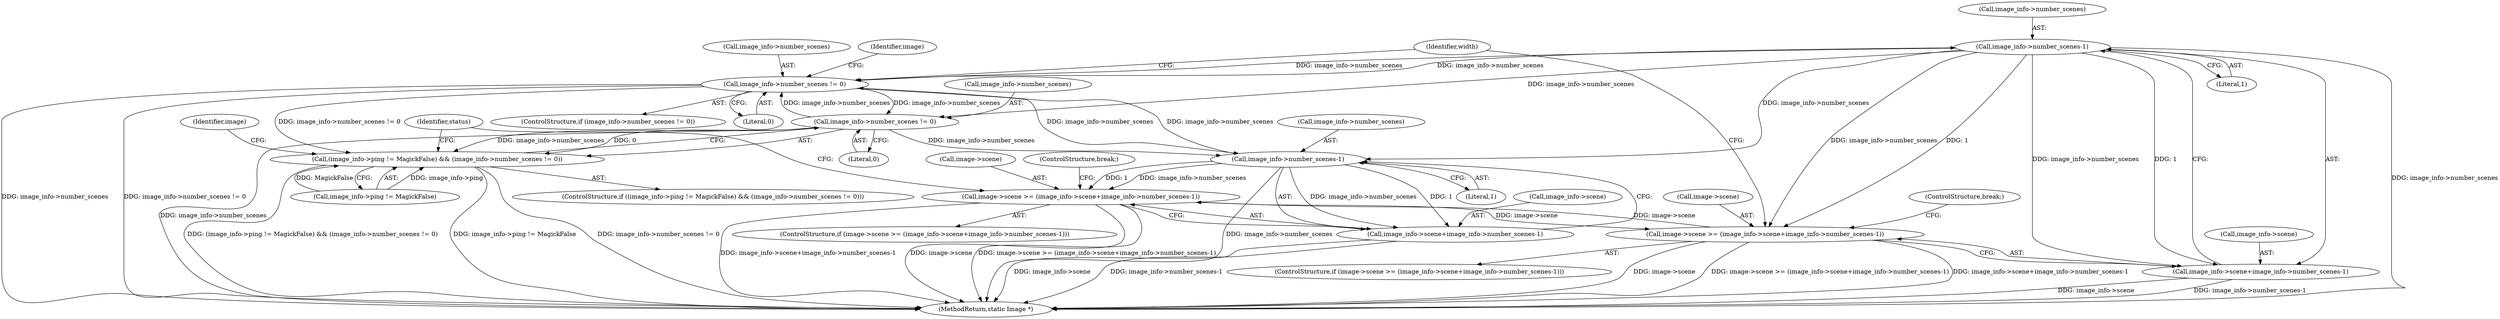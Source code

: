 digraph "0_ImageMagick_f6e9d0d9955e85bdd7540b251cd50d598dacc5e6@pointer" {
"1000486" [label="(Call,image_info->number_scenes-1)"];
"1000472" [label="(Call,image_info->number_scenes != 0)"];
"1000234" [label="(Call,image_info->number_scenes != 0)"];
"1000486" [label="(Call,image_info->number_scenes-1)"];
"1000248" [label="(Call,image_info->number_scenes-1)"];
"1000228" [label="(Call,(image_info->ping != MagickFalse) && (image_info->number_scenes != 0))"];
"1000240" [label="(Call,image->scene >= (image_info->scene+image_info->number_scenes-1))"];
"1000478" [label="(Call,image->scene >= (image_info->scene+image_info->number_scenes-1))"];
"1000244" [label="(Call,image_info->scene+image_info->number_scenes-1)"];
"1000482" [label="(Call,image_info->scene+image_info->number_scenes-1)"];
"1000227" [label="(ControlStructure,if ((image_info->ping != MagickFalse) && (image_info->number_scenes != 0)))"];
"1000255" [label="(Identifier,status)"];
"1000560" [label="(MethodReturn,static Image *)"];
"1000234" [label="(Call,image_info->number_scenes != 0)"];
"1000483" [label="(Call,image_info->scene)"];
"1000477" [label="(ControlStructure,if (image->scene >= (image_info->scene+image_info->number_scenes-1)))"];
"1000471" [label="(ControlStructure,if (image_info->number_scenes != 0))"];
"1000491" [label="(ControlStructure,break;)"];
"1000238" [label="(Literal,0)"];
"1000472" [label="(Call,image_info->number_scenes != 0)"];
"1000240" [label="(Call,image->scene >= (image_info->scene+image_info->number_scenes-1))"];
"1000478" [label="(Call,image->scene >= (image_info->scene+image_info->number_scenes-1))"];
"1000235" [label="(Call,image_info->number_scenes)"];
"1000493" [label="(Identifier,width)"];
"1000241" [label="(Call,image->scene)"];
"1000476" [label="(Literal,0)"];
"1000482" [label="(Call,image_info->scene+image_info->number_scenes-1)"];
"1000242" [label="(Identifier,image)"];
"1000253" [label="(ControlStructure,break;)"];
"1000239" [label="(ControlStructure,if (image->scene >= (image_info->scene+image_info->number_scenes-1)))"];
"1000252" [label="(Literal,1)"];
"1000486" [label="(Call,image_info->number_scenes-1)"];
"1000245" [label="(Call,image_info->scene)"];
"1000229" [label="(Call,image_info->ping != MagickFalse)"];
"1000244" [label="(Call,image_info->scene+image_info->number_scenes-1)"];
"1000490" [label="(Literal,1)"];
"1000487" [label="(Call,image_info->number_scenes)"];
"1000248" [label="(Call,image_info->number_scenes-1)"];
"1000473" [label="(Call,image_info->number_scenes)"];
"1000479" [label="(Call,image->scene)"];
"1000249" [label="(Call,image_info->number_scenes)"];
"1000480" [label="(Identifier,image)"];
"1000228" [label="(Call,(image_info->ping != MagickFalse) && (image_info->number_scenes != 0))"];
"1000486" -> "1000482"  [label="AST: "];
"1000486" -> "1000490"  [label="CFG: "];
"1000487" -> "1000486"  [label="AST: "];
"1000490" -> "1000486"  [label="AST: "];
"1000482" -> "1000486"  [label="CFG: "];
"1000486" -> "1000560"  [label="DDG: image_info->number_scenes"];
"1000486" -> "1000234"  [label="DDG: image_info->number_scenes"];
"1000486" -> "1000248"  [label="DDG: image_info->number_scenes"];
"1000486" -> "1000472"  [label="DDG: image_info->number_scenes"];
"1000486" -> "1000478"  [label="DDG: image_info->number_scenes"];
"1000486" -> "1000478"  [label="DDG: 1"];
"1000486" -> "1000482"  [label="DDG: image_info->number_scenes"];
"1000486" -> "1000482"  [label="DDG: 1"];
"1000472" -> "1000486"  [label="DDG: image_info->number_scenes"];
"1000472" -> "1000471"  [label="AST: "];
"1000472" -> "1000476"  [label="CFG: "];
"1000473" -> "1000472"  [label="AST: "];
"1000476" -> "1000472"  [label="AST: "];
"1000480" -> "1000472"  [label="CFG: "];
"1000493" -> "1000472"  [label="CFG: "];
"1000472" -> "1000560"  [label="DDG: image_info->number_scenes != 0"];
"1000472" -> "1000560"  [label="DDG: image_info->number_scenes"];
"1000472" -> "1000228"  [label="DDG: image_info->number_scenes != 0"];
"1000472" -> "1000234"  [label="DDG: image_info->number_scenes"];
"1000472" -> "1000248"  [label="DDG: image_info->number_scenes"];
"1000234" -> "1000472"  [label="DDG: image_info->number_scenes"];
"1000248" -> "1000472"  [label="DDG: image_info->number_scenes"];
"1000234" -> "1000228"  [label="AST: "];
"1000234" -> "1000238"  [label="CFG: "];
"1000235" -> "1000234"  [label="AST: "];
"1000238" -> "1000234"  [label="AST: "];
"1000228" -> "1000234"  [label="CFG: "];
"1000234" -> "1000560"  [label="DDG: image_info->number_scenes"];
"1000234" -> "1000228"  [label="DDG: image_info->number_scenes"];
"1000234" -> "1000228"  [label="DDG: 0"];
"1000234" -> "1000248"  [label="DDG: image_info->number_scenes"];
"1000248" -> "1000244"  [label="AST: "];
"1000248" -> "1000252"  [label="CFG: "];
"1000249" -> "1000248"  [label="AST: "];
"1000252" -> "1000248"  [label="AST: "];
"1000244" -> "1000248"  [label="CFG: "];
"1000248" -> "1000560"  [label="DDG: image_info->number_scenes"];
"1000248" -> "1000240"  [label="DDG: image_info->number_scenes"];
"1000248" -> "1000240"  [label="DDG: 1"];
"1000248" -> "1000244"  [label="DDG: image_info->number_scenes"];
"1000248" -> "1000244"  [label="DDG: 1"];
"1000228" -> "1000227"  [label="AST: "];
"1000228" -> "1000229"  [label="CFG: "];
"1000229" -> "1000228"  [label="AST: "];
"1000242" -> "1000228"  [label="CFG: "];
"1000255" -> "1000228"  [label="CFG: "];
"1000228" -> "1000560"  [label="DDG: (image_info->ping != MagickFalse) && (image_info->number_scenes != 0)"];
"1000228" -> "1000560"  [label="DDG: image_info->ping != MagickFalse"];
"1000228" -> "1000560"  [label="DDG: image_info->number_scenes != 0"];
"1000229" -> "1000228"  [label="DDG: image_info->ping"];
"1000229" -> "1000228"  [label="DDG: MagickFalse"];
"1000240" -> "1000239"  [label="AST: "];
"1000240" -> "1000244"  [label="CFG: "];
"1000241" -> "1000240"  [label="AST: "];
"1000244" -> "1000240"  [label="AST: "];
"1000253" -> "1000240"  [label="CFG: "];
"1000255" -> "1000240"  [label="CFG: "];
"1000240" -> "1000560"  [label="DDG: image->scene >= (image_info->scene+image_info->number_scenes-1)"];
"1000240" -> "1000560"  [label="DDG: image_info->scene+image_info->number_scenes-1"];
"1000240" -> "1000560"  [label="DDG: image->scene"];
"1000478" -> "1000240"  [label="DDG: image->scene"];
"1000240" -> "1000478"  [label="DDG: image->scene"];
"1000478" -> "1000477"  [label="AST: "];
"1000478" -> "1000482"  [label="CFG: "];
"1000479" -> "1000478"  [label="AST: "];
"1000482" -> "1000478"  [label="AST: "];
"1000491" -> "1000478"  [label="CFG: "];
"1000493" -> "1000478"  [label="CFG: "];
"1000478" -> "1000560"  [label="DDG: image->scene"];
"1000478" -> "1000560"  [label="DDG: image->scene >= (image_info->scene+image_info->number_scenes-1)"];
"1000478" -> "1000560"  [label="DDG: image_info->scene+image_info->number_scenes-1"];
"1000245" -> "1000244"  [label="AST: "];
"1000244" -> "1000560"  [label="DDG: image_info->number_scenes-1"];
"1000244" -> "1000560"  [label="DDG: image_info->scene"];
"1000483" -> "1000482"  [label="AST: "];
"1000482" -> "1000560"  [label="DDG: image_info->number_scenes-1"];
"1000482" -> "1000560"  [label="DDG: image_info->scene"];
}
